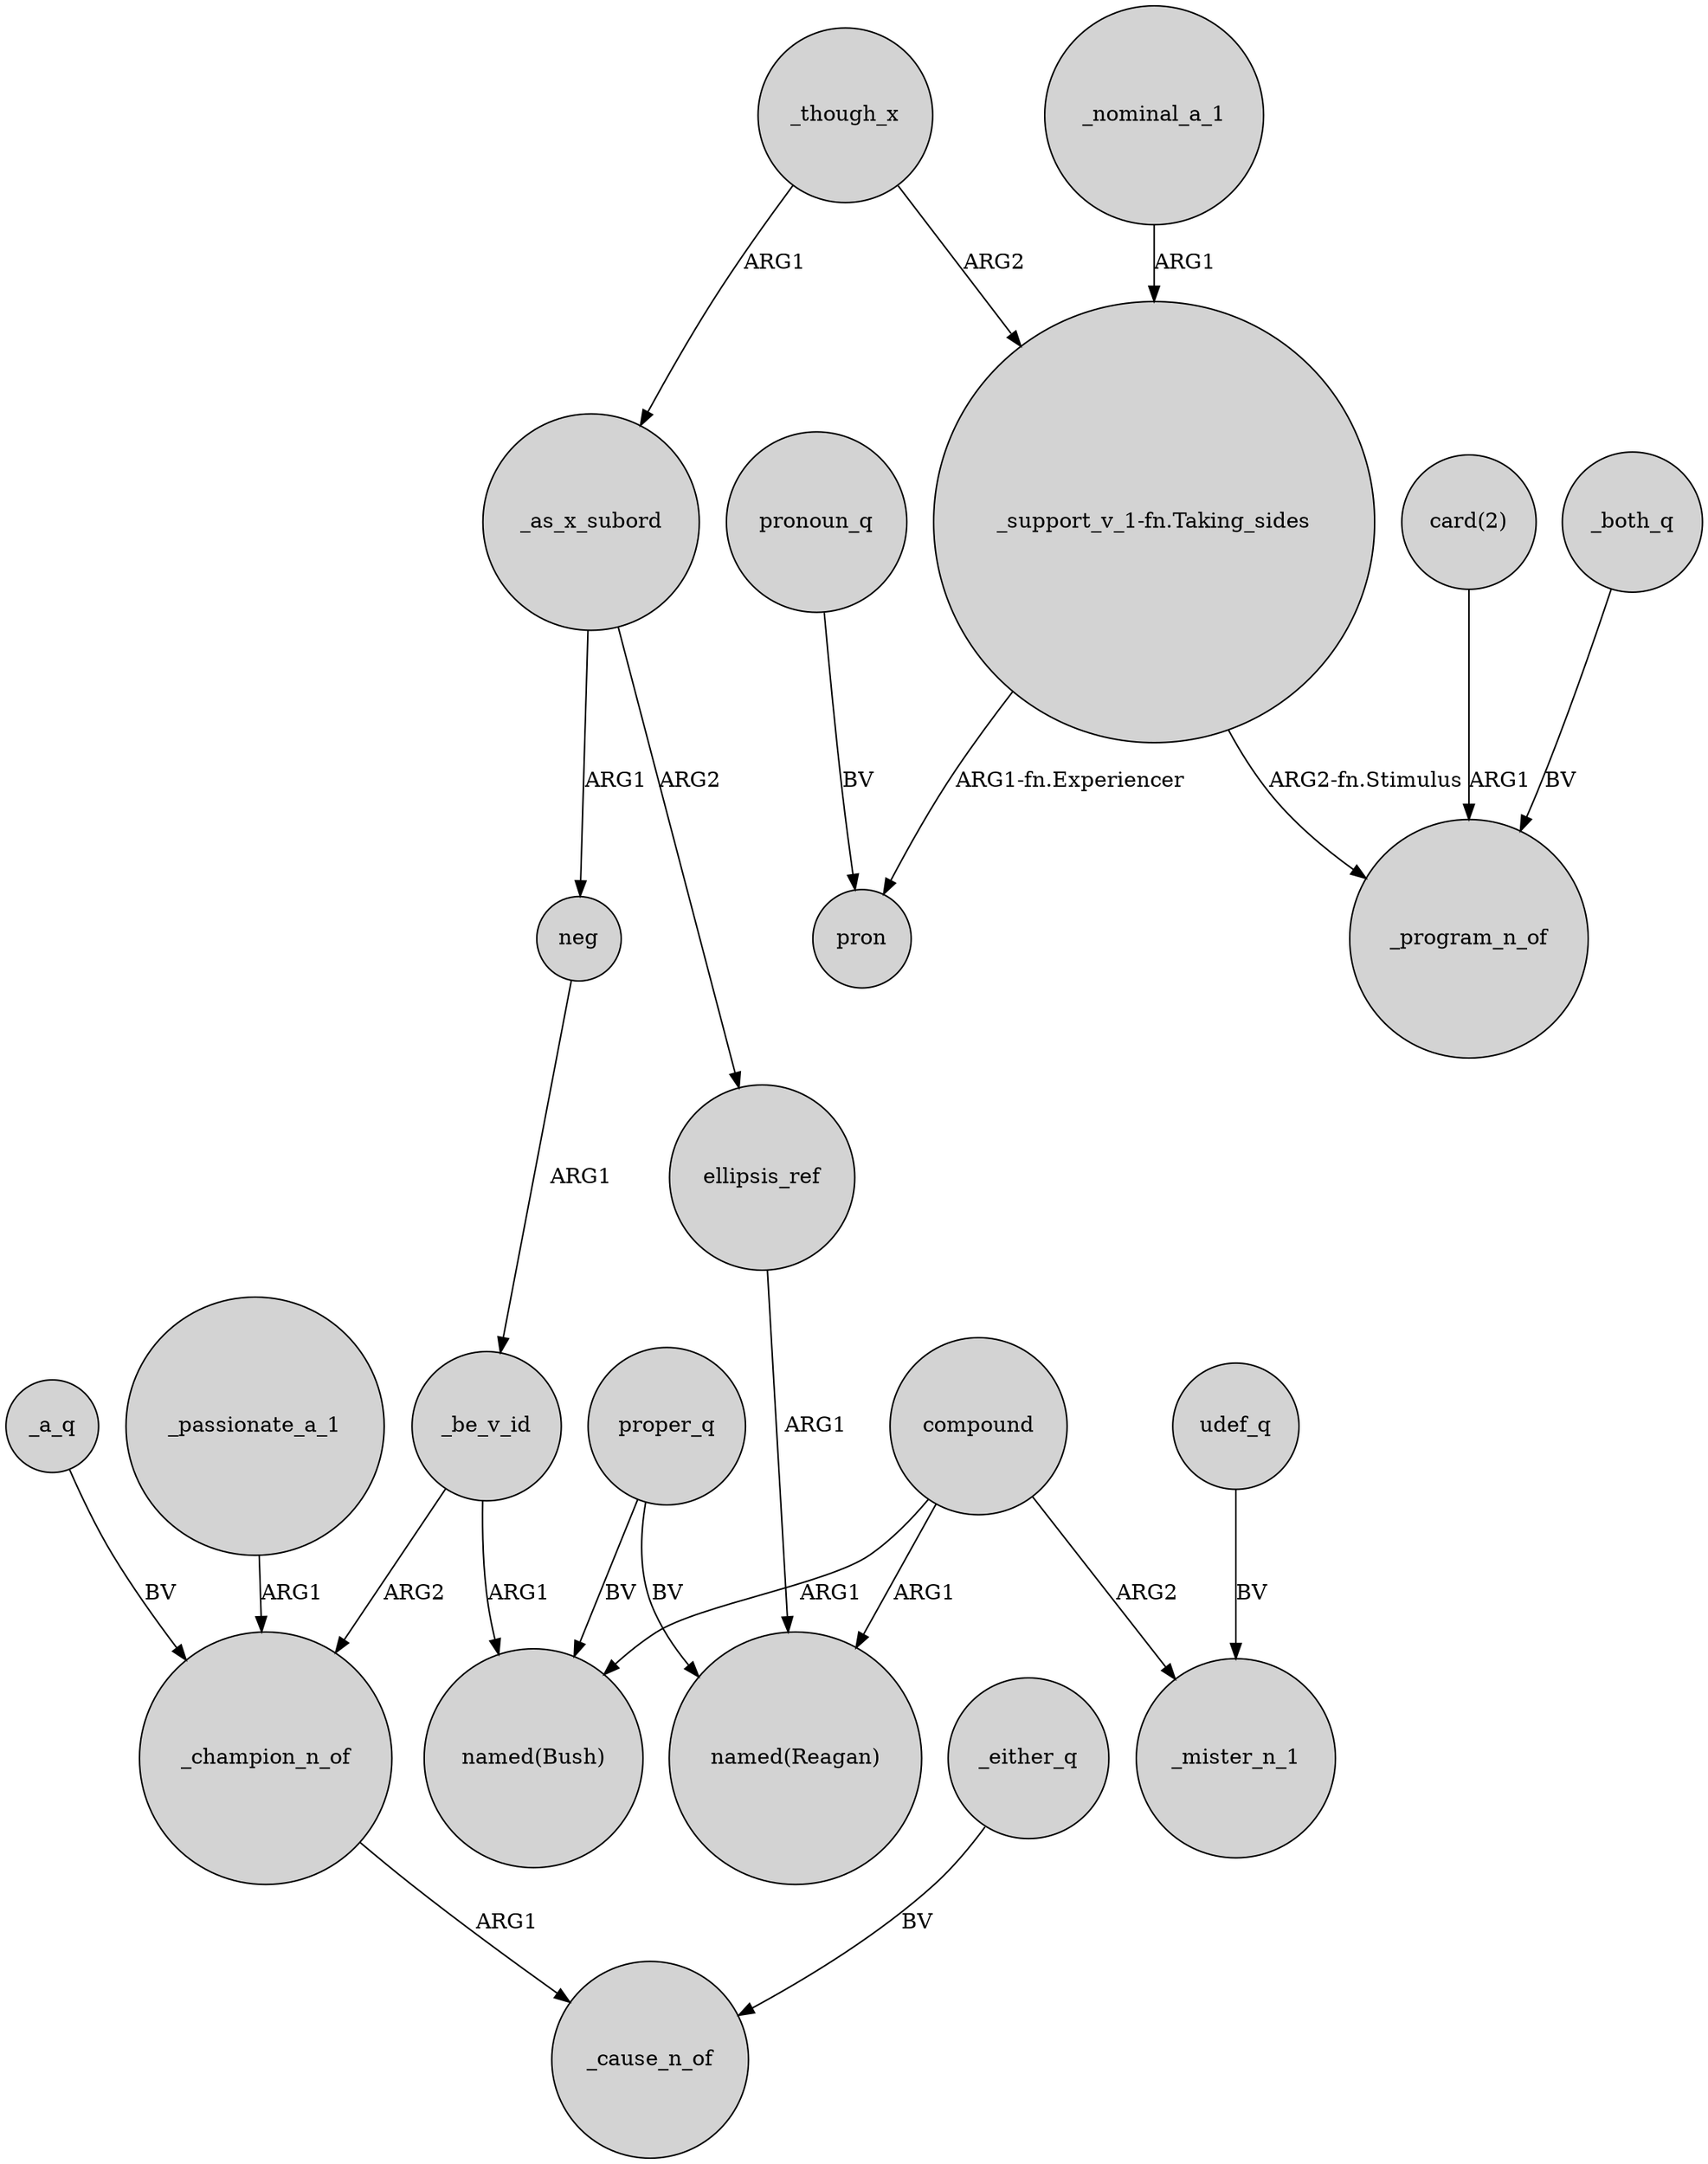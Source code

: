 digraph {
	node [shape=circle style=filled]
	_though_x -> "_support_v_1-fn.Taking_sides" [label=ARG2]
	_a_q -> _champion_n_of [label=BV]
	compound -> "named(Reagan)" [label=ARG1]
	compound -> _mister_n_1 [label=ARG2]
	udef_q -> _mister_n_1 [label=BV]
	_as_x_subord -> neg [label=ARG1]
	_passionate_a_1 -> _champion_n_of [label=ARG1]
	_be_v_id -> "named(Bush)" [label=ARG1]
	pronoun_q -> pron [label=BV]
	_either_q -> _cause_n_of [label=BV]
	"_support_v_1-fn.Taking_sides" -> pron [label="ARG1-fn.Experiencer"]
	_champion_n_of -> _cause_n_of [label=ARG1]
	"card(2)" -> _program_n_of [label=ARG1]
	_be_v_id -> _champion_n_of [label=ARG2]
	_both_q -> _program_n_of [label=BV]
	ellipsis_ref -> "named(Reagan)" [label=ARG1]
	proper_q -> "named(Bush)" [label=BV]
	"_support_v_1-fn.Taking_sides" -> _program_n_of [label="ARG2-fn.Stimulus"]
	_though_x -> _as_x_subord [label=ARG1]
	proper_q -> "named(Reagan)" [label=BV]
	neg -> _be_v_id [label=ARG1]
	_as_x_subord -> ellipsis_ref [label=ARG2]
	_nominal_a_1 -> "_support_v_1-fn.Taking_sides" [label=ARG1]
	compound -> "named(Bush)" [label=ARG1]
}
